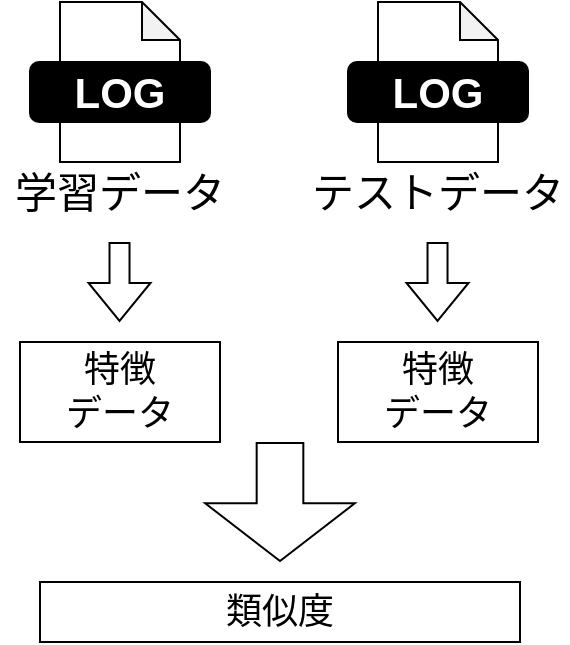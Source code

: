 <mxfile version="20.8.5" type="github">
  <diagram id="YPccTKy6SMFwb7SAPTub" name="ページ1">
    <mxGraphModel dx="683" dy="375" grid="1" gridSize="10" guides="1" tooltips="1" connect="1" arrows="1" fold="1" page="1" pageScale="1" pageWidth="827" pageHeight="1169" math="0" shadow="0">
      <root>
        <mxCell id="0" />
        <mxCell id="1" parent="0" />
        <mxCell id="exUD_tQTBHfpHAonWpkd-101" value="" style="shape=flexArrow;endArrow=classic;html=1;rounded=0;fontSize=21;fontColor=#000000;endWidth=50.499;endSize=9.286;width=23.333;" edge="1" parent="1">
          <mxGeometry width="50" height="50" relative="1" as="geometry">
            <mxPoint x="400.0" y="320" as="sourcePoint" />
            <mxPoint x="400" y="380" as="targetPoint" />
            <Array as="points" />
          </mxGeometry>
        </mxCell>
        <mxCell id="exUD_tQTBHfpHAonWpkd-102" value="" style="group" vertex="1" connectable="0" parent="1">
          <mxGeometry x="414" y="100" width="130" height="220" as="geometry" />
        </mxCell>
        <mxCell id="exUD_tQTBHfpHAonWpkd-94" value="特徴&lt;br&gt;データ" style="rounded=0;whiteSpace=wrap;html=1;labelBackgroundColor=none;fontSize=18;fontColor=#000000;fillColor=#FFFFFF;" vertex="1" parent="exUD_tQTBHfpHAonWpkd-102">
          <mxGeometry x="15" y="170" width="100" height="50" as="geometry" />
        </mxCell>
        <mxCell id="exUD_tQTBHfpHAonWpkd-96" value="" style="group" vertex="1" connectable="0" parent="exUD_tQTBHfpHAonWpkd-102">
          <mxGeometry width="130" height="110" as="geometry" />
        </mxCell>
        <mxCell id="exUD_tQTBHfpHAonWpkd-10" value="" style="group" vertex="1" connectable="0" parent="exUD_tQTBHfpHAonWpkd-96">
          <mxGeometry x="20" width="90" height="80" as="geometry" />
        </mxCell>
        <mxCell id="exUD_tQTBHfpHAonWpkd-11" value="" style="shape=note;whiteSpace=wrap;html=1;backgroundOutline=1;darkOpacity=0.05;size=19;" vertex="1" parent="exUD_tQTBHfpHAonWpkd-10">
          <mxGeometry x="15" width="60" height="80" as="geometry" />
        </mxCell>
        <mxCell id="exUD_tQTBHfpHAonWpkd-12" value="&lt;font style=&quot;font-size: 21px;&quot; color=&quot;#ffffff&quot;&gt;&lt;b&gt;LOG&lt;/b&gt;&lt;/font&gt;" style="rounded=1;whiteSpace=wrap;html=1;fillColor=#000000;" vertex="1" parent="exUD_tQTBHfpHAonWpkd-10">
          <mxGeometry y="30" width="90" height="30" as="geometry" />
        </mxCell>
        <mxCell id="exUD_tQTBHfpHAonWpkd-13" value="&lt;font color=&quot;#000000&quot;&gt;テストデータ&lt;/font&gt;" style="text;html=1;strokeColor=none;fillColor=none;align=center;verticalAlign=middle;whiteSpace=wrap;rounded=0;labelBackgroundColor=none;fontSize=21;fontColor=#FFFFFF;" vertex="1" parent="exUD_tQTBHfpHAonWpkd-96">
          <mxGeometry y="80" width="130" height="30" as="geometry" />
        </mxCell>
        <mxCell id="exUD_tQTBHfpHAonWpkd-99" value="" style="shape=flexArrow;endArrow=classic;html=1;rounded=0;fontSize=21;fontColor=#000000;" edge="1" parent="exUD_tQTBHfpHAonWpkd-102">
          <mxGeometry width="50" height="50" relative="1" as="geometry">
            <mxPoint x="64.76" y="120" as="sourcePoint" />
            <mxPoint x="64.76" y="160" as="targetPoint" />
          </mxGeometry>
        </mxCell>
        <mxCell id="exUD_tQTBHfpHAonWpkd-103" value="" style="group" vertex="1" connectable="0" parent="1">
          <mxGeometry x="260" y="100" width="120" height="220" as="geometry" />
        </mxCell>
        <mxCell id="exUD_tQTBHfpHAonWpkd-5" value="" style="shape=flexArrow;endArrow=classic;html=1;rounded=0;fontSize=21;fontColor=#000000;" edge="1" parent="exUD_tQTBHfpHAonWpkd-103">
          <mxGeometry width="50" height="50" relative="1" as="geometry">
            <mxPoint x="59.76" y="120" as="sourcePoint" />
            <mxPoint x="59.76" y="160" as="targetPoint" />
          </mxGeometry>
        </mxCell>
        <mxCell id="exUD_tQTBHfpHAonWpkd-98" value="" style="group" vertex="1" connectable="0" parent="exUD_tQTBHfpHAonWpkd-103">
          <mxGeometry width="120" height="110" as="geometry" />
        </mxCell>
        <mxCell id="exUD_tQTBHfpHAonWpkd-3" value="" style="group" vertex="1" connectable="0" parent="exUD_tQTBHfpHAonWpkd-98">
          <mxGeometry x="15" width="90" height="80" as="geometry" />
        </mxCell>
        <mxCell id="exUD_tQTBHfpHAonWpkd-1" value="" style="shape=note;whiteSpace=wrap;html=1;backgroundOutline=1;darkOpacity=0.05;size=19;" vertex="1" parent="exUD_tQTBHfpHAonWpkd-3">
          <mxGeometry x="15" width="60" height="80" as="geometry" />
        </mxCell>
        <mxCell id="exUD_tQTBHfpHAonWpkd-2" value="&lt;font style=&quot;font-size: 21px;&quot; color=&quot;#ffffff&quot;&gt;&lt;b&gt;LOG&lt;/b&gt;&lt;/font&gt;" style="rounded=1;whiteSpace=wrap;html=1;fillColor=#000000;" vertex="1" parent="exUD_tQTBHfpHAonWpkd-3">
          <mxGeometry y="30" width="90" height="30" as="geometry" />
        </mxCell>
        <mxCell id="exUD_tQTBHfpHAonWpkd-4" value="&lt;font color=&quot;#000000&quot;&gt;学習データ&lt;/font&gt;" style="text;html=1;strokeColor=none;fillColor=none;align=center;verticalAlign=middle;whiteSpace=wrap;rounded=0;labelBackgroundColor=none;fontSize=21;fontColor=#FFFFFF;" vertex="1" parent="exUD_tQTBHfpHAonWpkd-98">
          <mxGeometry y="80" width="120" height="30" as="geometry" />
        </mxCell>
        <mxCell id="exUD_tQTBHfpHAonWpkd-100" value="特徴&lt;br&gt;データ" style="rounded=0;whiteSpace=wrap;html=1;labelBackgroundColor=none;fontSize=18;fontColor=#000000;fillColor=#FFFFFF;" vertex="1" parent="exUD_tQTBHfpHAonWpkd-103">
          <mxGeometry x="10" y="170" width="100" height="50" as="geometry" />
        </mxCell>
        <mxCell id="exUD_tQTBHfpHAonWpkd-104" value="類似度" style="rounded=0;whiteSpace=wrap;html=1;labelBackgroundColor=none;fontSize=18;fontColor=#000000;fillColor=#FFFFFF;" vertex="1" parent="1">
          <mxGeometry x="280" y="390" width="240" height="30" as="geometry" />
        </mxCell>
      </root>
    </mxGraphModel>
  </diagram>
</mxfile>
